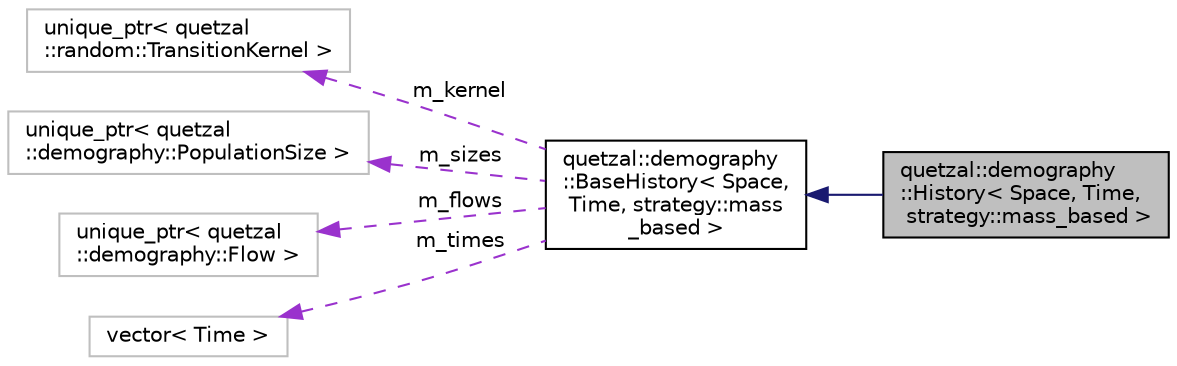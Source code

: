 digraph "quetzal::demography::History&lt; Space, Time, strategy::mass_based &gt;"
{
 // LATEX_PDF_SIZE
  edge [fontname="Helvetica",fontsize="10",labelfontname="Helvetica",labelfontsize="10"];
  node [fontname="Helvetica",fontsize="10",shape=record];
  rankdir="LR";
  Node2 [label="quetzal::demography\l::History\< Space, Time,\l strategy::mass_based \>",height=0.2,width=0.4,color="black", fillcolor="grey75", style="filled", fontcolor="black",tooltip="Partial specialization where populations levels are assumed high enough to be considered as divisible..."];
  Node3 -> Node2 [dir="back",color="midnightblue",fontsize="10",style="solid",fontname="Helvetica"];
  Node3 [label="quetzal::demography\l::BaseHistory\< Space,\l Time, strategy::mass\l_based \>",height=0.2,width=0.4,color="black", fillcolor="white", style="filled",URL="$classquetzal_1_1demography_1_1_base_history.html",tooltip=" "];
  Node4 -> Node3 [dir="back",color="darkorchid3",fontsize="10",style="dashed",label=" m_kernel" ,fontname="Helvetica"];
  Node4 [label="unique_ptr\< quetzal\l::random::TransitionKernel \>",height=0.2,width=0.4,color="grey75", fillcolor="white", style="filled",tooltip=" "];
  Node5 -> Node3 [dir="back",color="darkorchid3",fontsize="10",style="dashed",label=" m_sizes" ,fontname="Helvetica"];
  Node5 [label="unique_ptr\< quetzal\l::demography::PopulationSize \>",height=0.2,width=0.4,color="grey75", fillcolor="white", style="filled",tooltip=" "];
  Node6 -> Node3 [dir="back",color="darkorchid3",fontsize="10",style="dashed",label=" m_flows" ,fontname="Helvetica"];
  Node6 [label="unique_ptr\< quetzal\l::demography::Flow \>",height=0.2,width=0.4,color="grey75", fillcolor="white", style="filled",tooltip=" "];
  Node7 -> Node3 [dir="back",color="darkorchid3",fontsize="10",style="dashed",label=" m_times" ,fontname="Helvetica"];
  Node7 [label="vector\< Time \>",height=0.2,width=0.4,color="grey75", fillcolor="white", style="filled",tooltip=" "];
}
